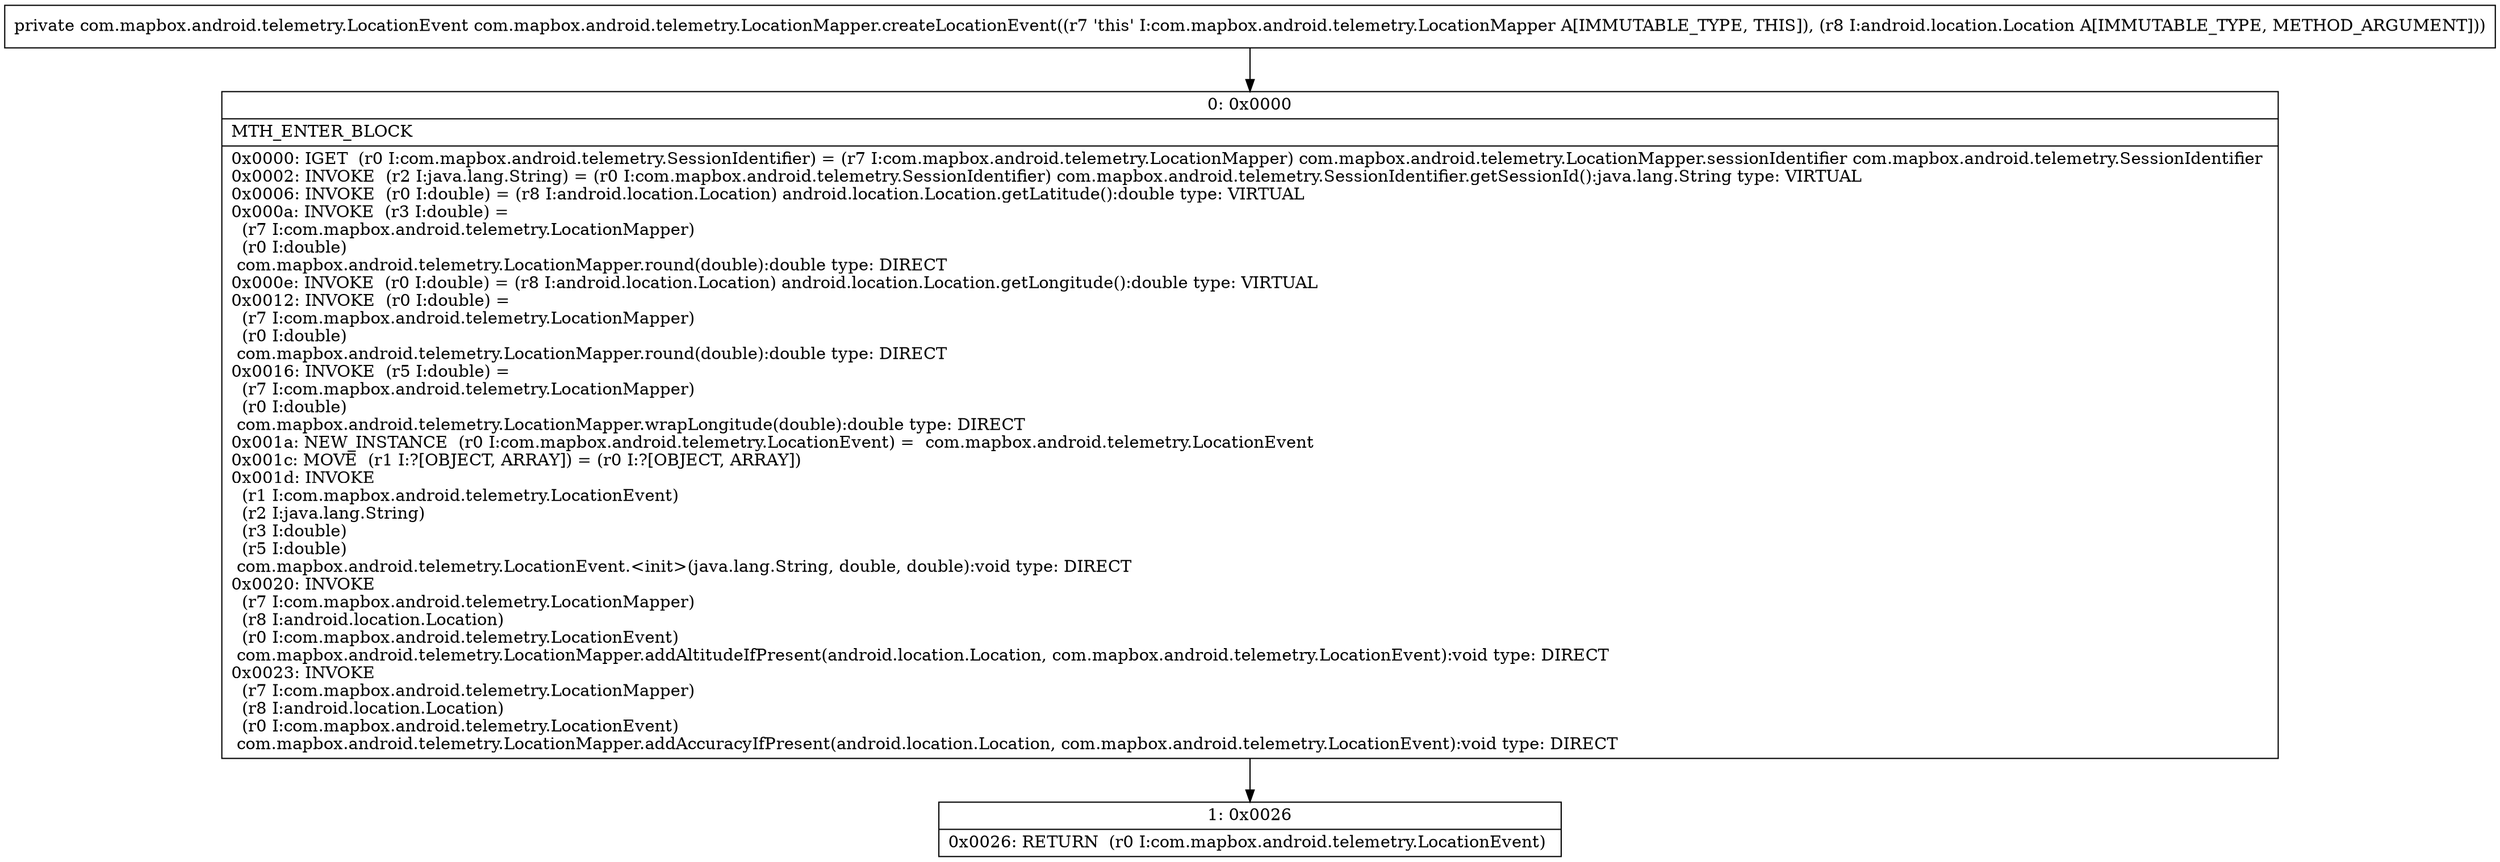 digraph "CFG forcom.mapbox.android.telemetry.LocationMapper.createLocationEvent(Landroid\/location\/Location;)Lcom\/mapbox\/android\/telemetry\/LocationEvent;" {
Node_0 [shape=record,label="{0\:\ 0x0000|MTH_ENTER_BLOCK\l|0x0000: IGET  (r0 I:com.mapbox.android.telemetry.SessionIdentifier) = (r7 I:com.mapbox.android.telemetry.LocationMapper) com.mapbox.android.telemetry.LocationMapper.sessionIdentifier com.mapbox.android.telemetry.SessionIdentifier \l0x0002: INVOKE  (r2 I:java.lang.String) = (r0 I:com.mapbox.android.telemetry.SessionIdentifier) com.mapbox.android.telemetry.SessionIdentifier.getSessionId():java.lang.String type: VIRTUAL \l0x0006: INVOKE  (r0 I:double) = (r8 I:android.location.Location) android.location.Location.getLatitude():double type: VIRTUAL \l0x000a: INVOKE  (r3 I:double) = \l  (r7 I:com.mapbox.android.telemetry.LocationMapper)\l  (r0 I:double)\l com.mapbox.android.telemetry.LocationMapper.round(double):double type: DIRECT \l0x000e: INVOKE  (r0 I:double) = (r8 I:android.location.Location) android.location.Location.getLongitude():double type: VIRTUAL \l0x0012: INVOKE  (r0 I:double) = \l  (r7 I:com.mapbox.android.telemetry.LocationMapper)\l  (r0 I:double)\l com.mapbox.android.telemetry.LocationMapper.round(double):double type: DIRECT \l0x0016: INVOKE  (r5 I:double) = \l  (r7 I:com.mapbox.android.telemetry.LocationMapper)\l  (r0 I:double)\l com.mapbox.android.telemetry.LocationMapper.wrapLongitude(double):double type: DIRECT \l0x001a: NEW_INSTANCE  (r0 I:com.mapbox.android.telemetry.LocationEvent) =  com.mapbox.android.telemetry.LocationEvent \l0x001c: MOVE  (r1 I:?[OBJECT, ARRAY]) = (r0 I:?[OBJECT, ARRAY]) \l0x001d: INVOKE  \l  (r1 I:com.mapbox.android.telemetry.LocationEvent)\l  (r2 I:java.lang.String)\l  (r3 I:double)\l  (r5 I:double)\l com.mapbox.android.telemetry.LocationEvent.\<init\>(java.lang.String, double, double):void type: DIRECT \l0x0020: INVOKE  \l  (r7 I:com.mapbox.android.telemetry.LocationMapper)\l  (r8 I:android.location.Location)\l  (r0 I:com.mapbox.android.telemetry.LocationEvent)\l com.mapbox.android.telemetry.LocationMapper.addAltitudeIfPresent(android.location.Location, com.mapbox.android.telemetry.LocationEvent):void type: DIRECT \l0x0023: INVOKE  \l  (r7 I:com.mapbox.android.telemetry.LocationMapper)\l  (r8 I:android.location.Location)\l  (r0 I:com.mapbox.android.telemetry.LocationEvent)\l com.mapbox.android.telemetry.LocationMapper.addAccuracyIfPresent(android.location.Location, com.mapbox.android.telemetry.LocationEvent):void type: DIRECT \l}"];
Node_1 [shape=record,label="{1\:\ 0x0026|0x0026: RETURN  (r0 I:com.mapbox.android.telemetry.LocationEvent) \l}"];
MethodNode[shape=record,label="{private com.mapbox.android.telemetry.LocationEvent com.mapbox.android.telemetry.LocationMapper.createLocationEvent((r7 'this' I:com.mapbox.android.telemetry.LocationMapper A[IMMUTABLE_TYPE, THIS]), (r8 I:android.location.Location A[IMMUTABLE_TYPE, METHOD_ARGUMENT])) }"];
MethodNode -> Node_0;
Node_0 -> Node_1;
}

